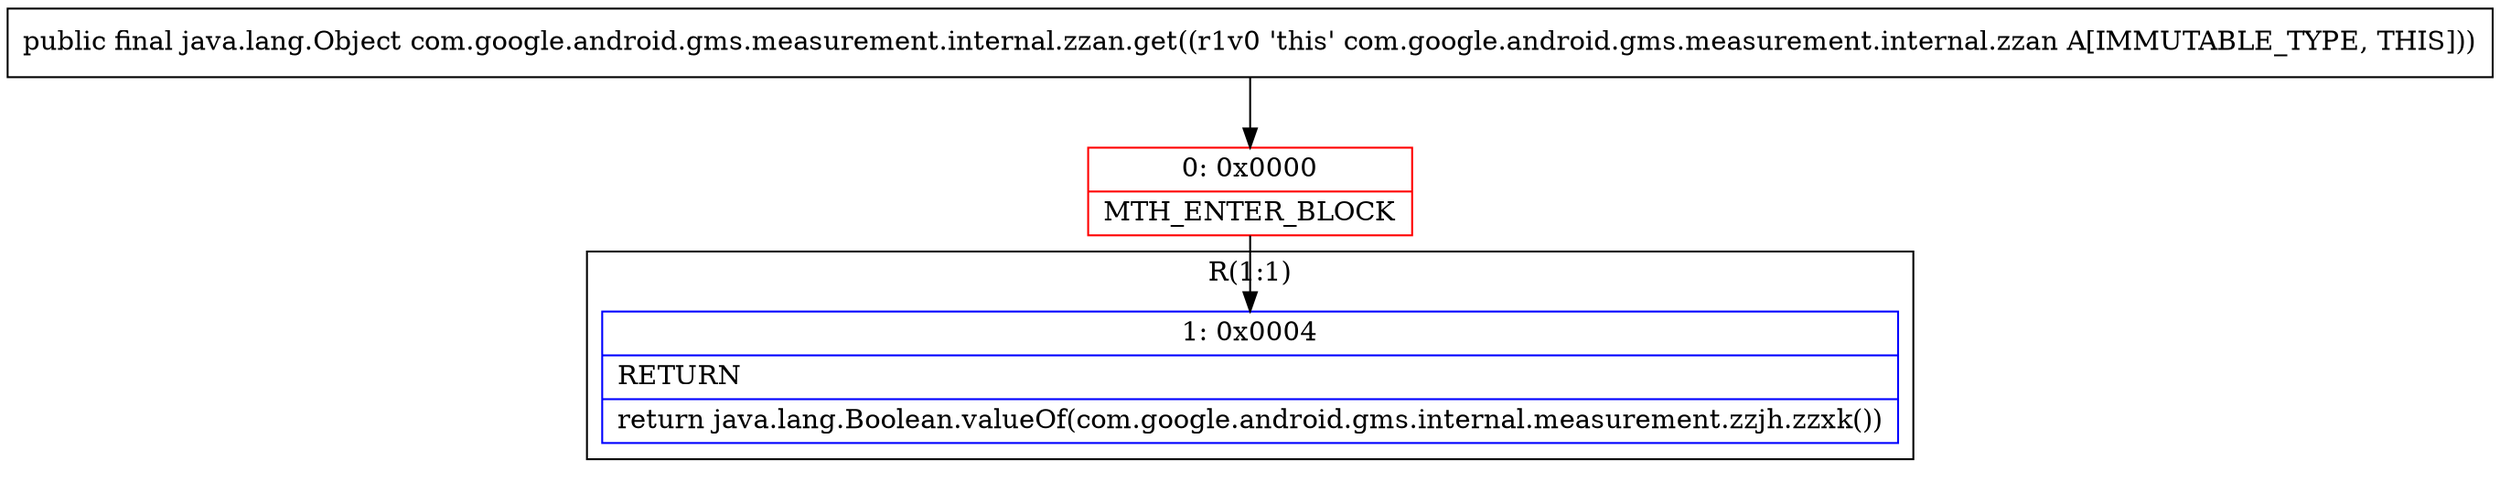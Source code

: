 digraph "CFG forcom.google.android.gms.measurement.internal.zzan.get()Ljava\/lang\/Object;" {
subgraph cluster_Region_915414129 {
label = "R(1:1)";
node [shape=record,color=blue];
Node_1 [shape=record,label="{1\:\ 0x0004|RETURN\l|return java.lang.Boolean.valueOf(com.google.android.gms.internal.measurement.zzjh.zzxk())\l}"];
}
Node_0 [shape=record,color=red,label="{0\:\ 0x0000|MTH_ENTER_BLOCK\l}"];
MethodNode[shape=record,label="{public final java.lang.Object com.google.android.gms.measurement.internal.zzan.get((r1v0 'this' com.google.android.gms.measurement.internal.zzan A[IMMUTABLE_TYPE, THIS])) }"];
MethodNode -> Node_0;
Node_0 -> Node_1;
}

